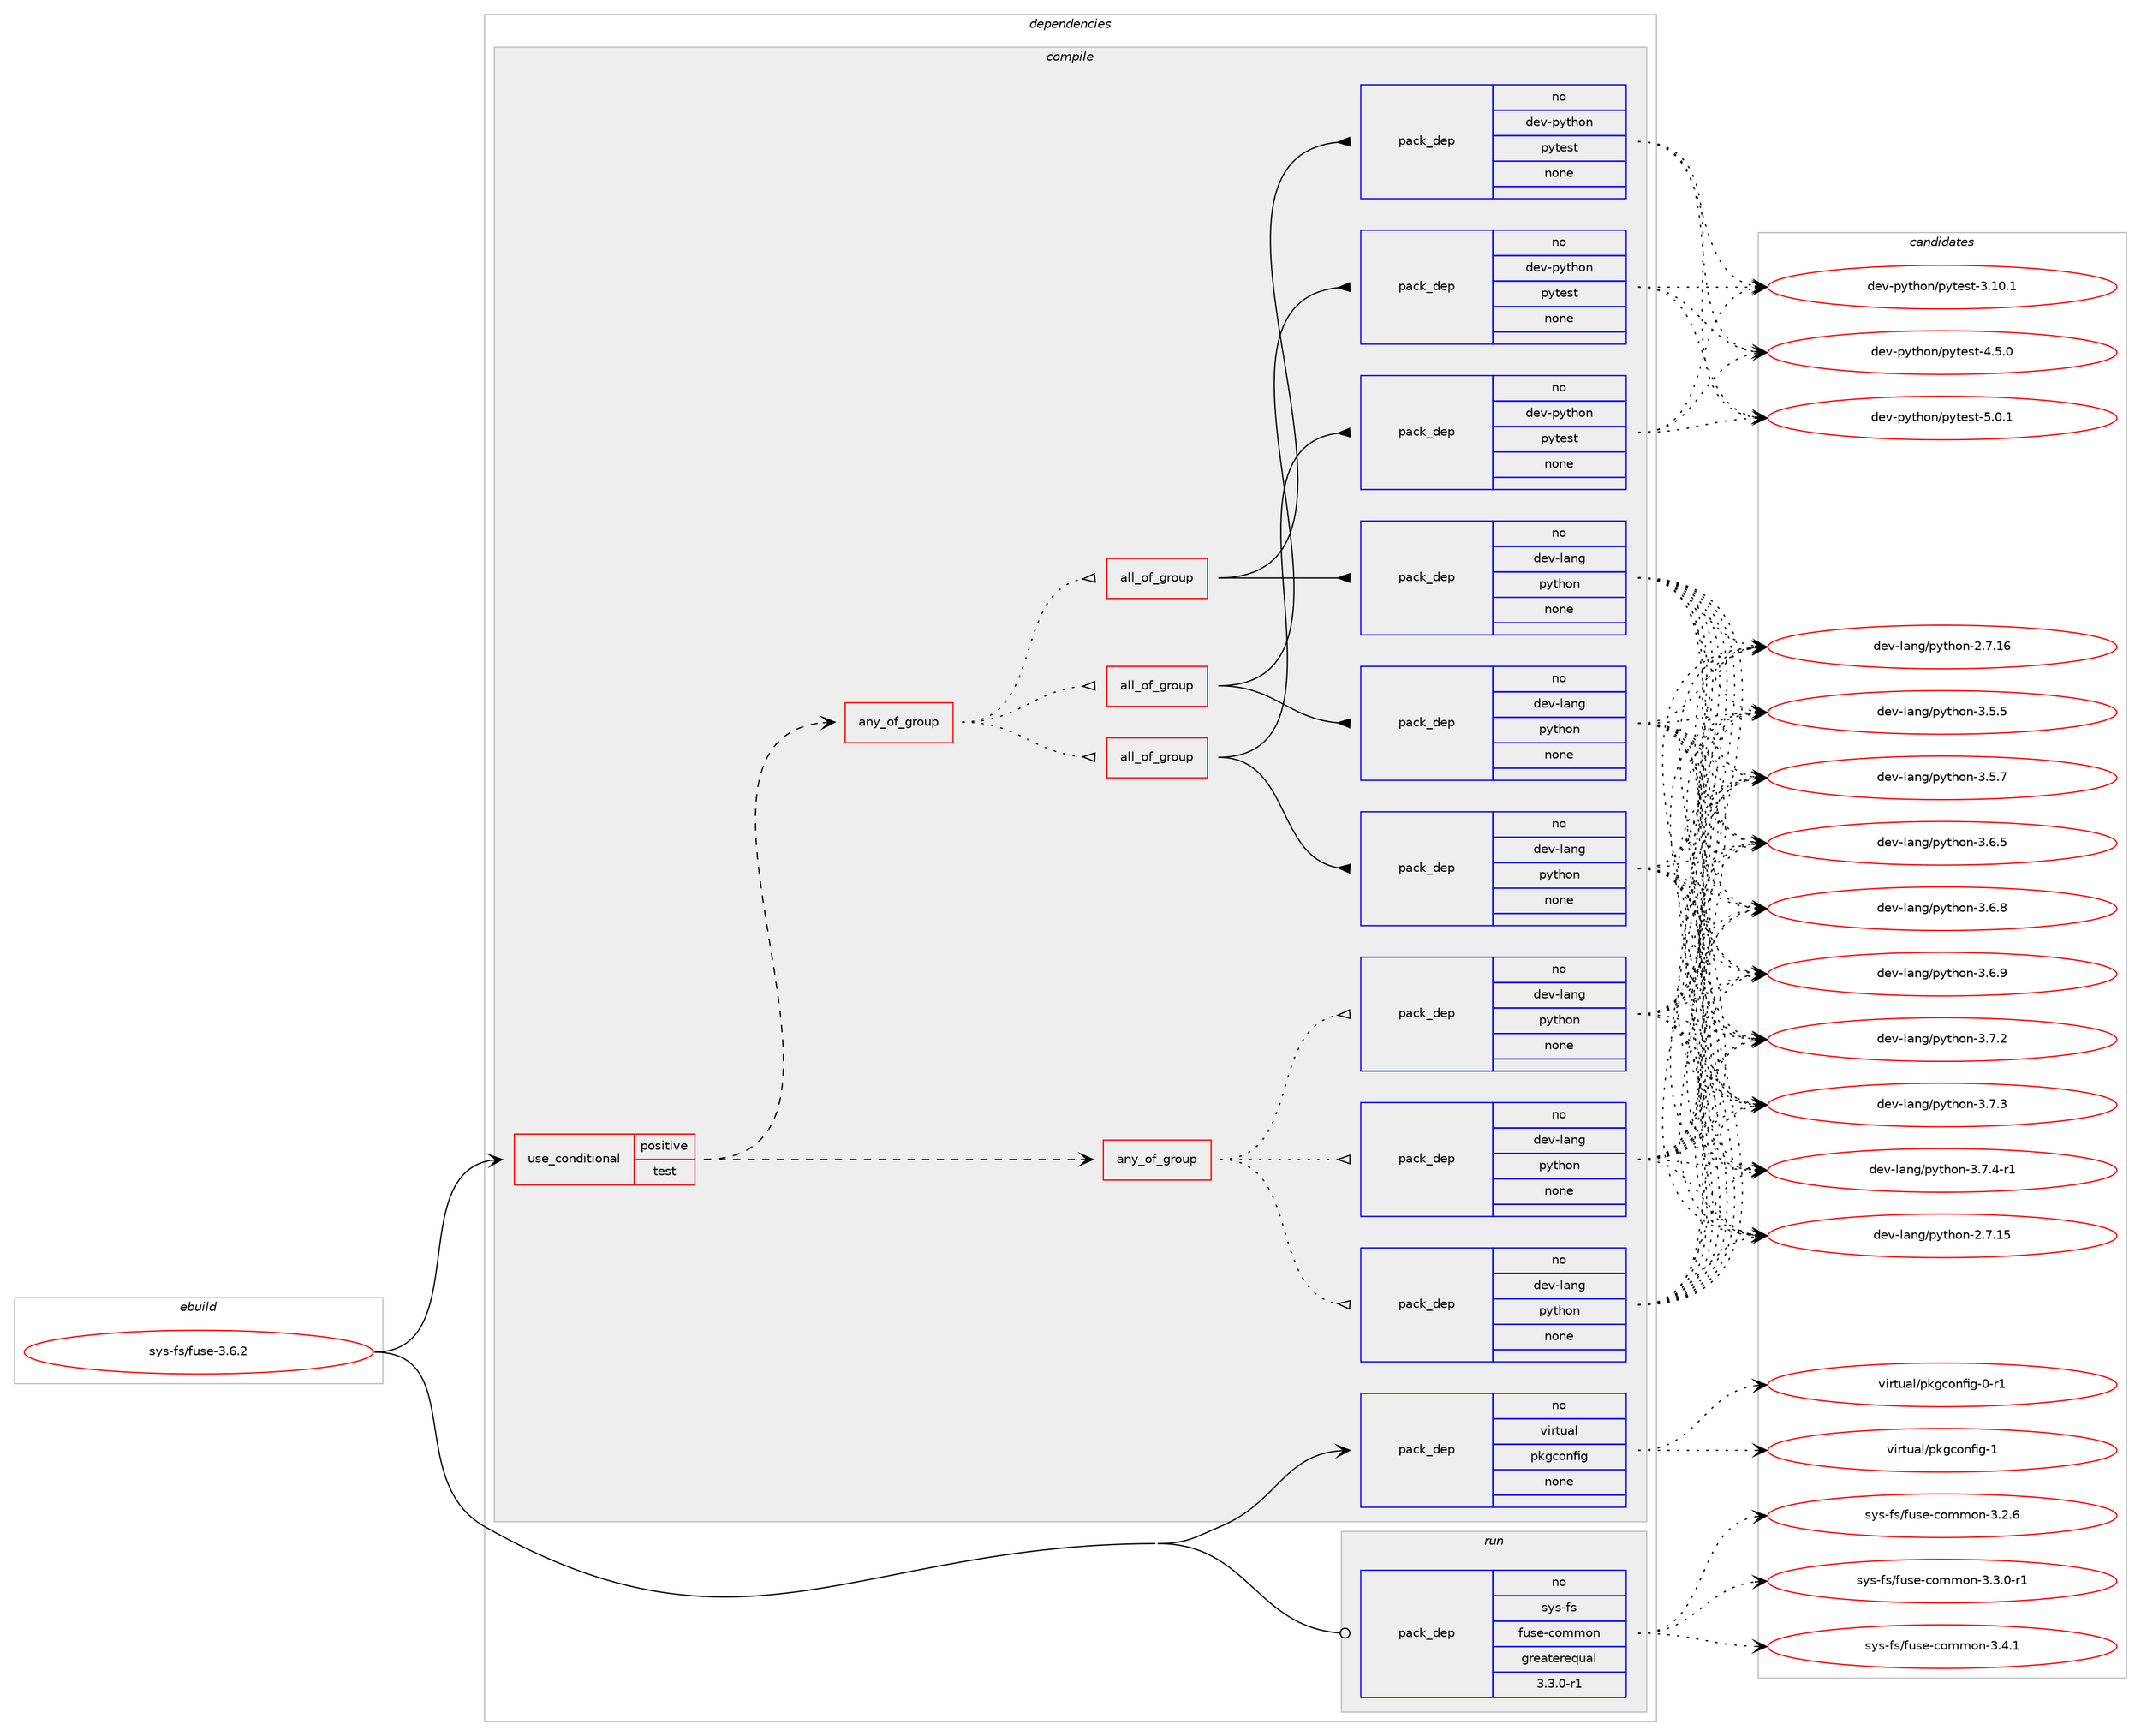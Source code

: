 digraph prolog {

# *************
# Graph options
# *************

newrank=true;
concentrate=true;
compound=true;
graph [rankdir=LR,fontname=Helvetica,fontsize=10,ranksep=1.5];#, ranksep=2.5, nodesep=0.2];
edge  [arrowhead=vee];
node  [fontname=Helvetica,fontsize=10];

# **********
# The ebuild
# **********

subgraph cluster_leftcol {
color=gray;
rank=same;
label=<<i>ebuild</i>>;
id [label="sys-fs/fuse-3.6.2", color=red, width=4, href="../sys-fs/fuse-3.6.2.svg"];
}

# ****************
# The dependencies
# ****************

subgraph cluster_midcol {
color=gray;
label=<<i>dependencies</i>>;
subgraph cluster_compile {
fillcolor="#eeeeee";
style=filled;
label=<<i>compile</i>>;
subgraph cond290 {
dependency1500 [label=<<TABLE BORDER="0" CELLBORDER="1" CELLSPACING="0" CELLPADDING="4"><TR><TD ROWSPAN="3" CELLPADDING="10">use_conditional</TD></TR><TR><TD>positive</TD></TR><TR><TD>test</TD></TR></TABLE>>, shape=none, color=red];
subgraph any20 {
dependency1501 [label=<<TABLE BORDER="0" CELLBORDER="1" CELLSPACING="0" CELLPADDING="4"><TR><TD CELLPADDING="10">any_of_group</TD></TR></TABLE>>, shape=none, color=red];subgraph pack1191 {
dependency1502 [label=<<TABLE BORDER="0" CELLBORDER="1" CELLSPACING="0" CELLPADDING="4" WIDTH="220"><TR><TD ROWSPAN="6" CELLPADDING="30">pack_dep</TD></TR><TR><TD WIDTH="110">no</TD></TR><TR><TD>dev-lang</TD></TR><TR><TD>python</TD></TR><TR><TD>none</TD></TR><TR><TD></TD></TR></TABLE>>, shape=none, color=blue];
}
dependency1501:e -> dependency1502:w [weight=20,style="dotted",arrowhead="oinv"];
subgraph pack1192 {
dependency1503 [label=<<TABLE BORDER="0" CELLBORDER="1" CELLSPACING="0" CELLPADDING="4" WIDTH="220"><TR><TD ROWSPAN="6" CELLPADDING="30">pack_dep</TD></TR><TR><TD WIDTH="110">no</TD></TR><TR><TD>dev-lang</TD></TR><TR><TD>python</TD></TR><TR><TD>none</TD></TR><TR><TD></TD></TR></TABLE>>, shape=none, color=blue];
}
dependency1501:e -> dependency1503:w [weight=20,style="dotted",arrowhead="oinv"];
subgraph pack1193 {
dependency1504 [label=<<TABLE BORDER="0" CELLBORDER="1" CELLSPACING="0" CELLPADDING="4" WIDTH="220"><TR><TD ROWSPAN="6" CELLPADDING="30">pack_dep</TD></TR><TR><TD WIDTH="110">no</TD></TR><TR><TD>dev-lang</TD></TR><TR><TD>python</TD></TR><TR><TD>none</TD></TR><TR><TD></TD></TR></TABLE>>, shape=none, color=blue];
}
dependency1501:e -> dependency1504:w [weight=20,style="dotted",arrowhead="oinv"];
}
dependency1500:e -> dependency1501:w [weight=20,style="dashed",arrowhead="vee"];
subgraph any21 {
dependency1505 [label=<<TABLE BORDER="0" CELLBORDER="1" CELLSPACING="0" CELLPADDING="4"><TR><TD CELLPADDING="10">any_of_group</TD></TR></TABLE>>, shape=none, color=red];subgraph all2 {
dependency1506 [label=<<TABLE BORDER="0" CELLBORDER="1" CELLSPACING="0" CELLPADDING="4"><TR><TD CELLPADDING="10">all_of_group</TD></TR></TABLE>>, shape=none, color=red];subgraph pack1194 {
dependency1507 [label=<<TABLE BORDER="0" CELLBORDER="1" CELLSPACING="0" CELLPADDING="4" WIDTH="220"><TR><TD ROWSPAN="6" CELLPADDING="30">pack_dep</TD></TR><TR><TD WIDTH="110">no</TD></TR><TR><TD>dev-lang</TD></TR><TR><TD>python</TD></TR><TR><TD>none</TD></TR><TR><TD></TD></TR></TABLE>>, shape=none, color=blue];
}
dependency1506:e -> dependency1507:w [weight=20,style="solid",arrowhead="inv"];
subgraph pack1195 {
dependency1508 [label=<<TABLE BORDER="0" CELLBORDER="1" CELLSPACING="0" CELLPADDING="4" WIDTH="220"><TR><TD ROWSPAN="6" CELLPADDING="30">pack_dep</TD></TR><TR><TD WIDTH="110">no</TD></TR><TR><TD>dev-python</TD></TR><TR><TD>pytest</TD></TR><TR><TD>none</TD></TR><TR><TD></TD></TR></TABLE>>, shape=none, color=blue];
}
dependency1506:e -> dependency1508:w [weight=20,style="solid",arrowhead="inv"];
}
dependency1505:e -> dependency1506:w [weight=20,style="dotted",arrowhead="oinv"];
subgraph all3 {
dependency1509 [label=<<TABLE BORDER="0" CELLBORDER="1" CELLSPACING="0" CELLPADDING="4"><TR><TD CELLPADDING="10">all_of_group</TD></TR></TABLE>>, shape=none, color=red];subgraph pack1196 {
dependency1510 [label=<<TABLE BORDER="0" CELLBORDER="1" CELLSPACING="0" CELLPADDING="4" WIDTH="220"><TR><TD ROWSPAN="6" CELLPADDING="30">pack_dep</TD></TR><TR><TD WIDTH="110">no</TD></TR><TR><TD>dev-lang</TD></TR><TR><TD>python</TD></TR><TR><TD>none</TD></TR><TR><TD></TD></TR></TABLE>>, shape=none, color=blue];
}
dependency1509:e -> dependency1510:w [weight=20,style="solid",arrowhead="inv"];
subgraph pack1197 {
dependency1511 [label=<<TABLE BORDER="0" CELLBORDER="1" CELLSPACING="0" CELLPADDING="4" WIDTH="220"><TR><TD ROWSPAN="6" CELLPADDING="30">pack_dep</TD></TR><TR><TD WIDTH="110">no</TD></TR><TR><TD>dev-python</TD></TR><TR><TD>pytest</TD></TR><TR><TD>none</TD></TR><TR><TD></TD></TR></TABLE>>, shape=none, color=blue];
}
dependency1509:e -> dependency1511:w [weight=20,style="solid",arrowhead="inv"];
}
dependency1505:e -> dependency1509:w [weight=20,style="dotted",arrowhead="oinv"];
subgraph all4 {
dependency1512 [label=<<TABLE BORDER="0" CELLBORDER="1" CELLSPACING="0" CELLPADDING="4"><TR><TD CELLPADDING="10">all_of_group</TD></TR></TABLE>>, shape=none, color=red];subgraph pack1198 {
dependency1513 [label=<<TABLE BORDER="0" CELLBORDER="1" CELLSPACING="0" CELLPADDING="4" WIDTH="220"><TR><TD ROWSPAN="6" CELLPADDING="30">pack_dep</TD></TR><TR><TD WIDTH="110">no</TD></TR><TR><TD>dev-lang</TD></TR><TR><TD>python</TD></TR><TR><TD>none</TD></TR><TR><TD></TD></TR></TABLE>>, shape=none, color=blue];
}
dependency1512:e -> dependency1513:w [weight=20,style="solid",arrowhead="inv"];
subgraph pack1199 {
dependency1514 [label=<<TABLE BORDER="0" CELLBORDER="1" CELLSPACING="0" CELLPADDING="4" WIDTH="220"><TR><TD ROWSPAN="6" CELLPADDING="30">pack_dep</TD></TR><TR><TD WIDTH="110">no</TD></TR><TR><TD>dev-python</TD></TR><TR><TD>pytest</TD></TR><TR><TD>none</TD></TR><TR><TD></TD></TR></TABLE>>, shape=none, color=blue];
}
dependency1512:e -> dependency1514:w [weight=20,style="solid",arrowhead="inv"];
}
dependency1505:e -> dependency1512:w [weight=20,style="dotted",arrowhead="oinv"];
}
dependency1500:e -> dependency1505:w [weight=20,style="dashed",arrowhead="vee"];
}
id:e -> dependency1500:w [weight=20,style="solid",arrowhead="vee"];
subgraph pack1200 {
dependency1515 [label=<<TABLE BORDER="0" CELLBORDER="1" CELLSPACING="0" CELLPADDING="4" WIDTH="220"><TR><TD ROWSPAN="6" CELLPADDING="30">pack_dep</TD></TR><TR><TD WIDTH="110">no</TD></TR><TR><TD>virtual</TD></TR><TR><TD>pkgconfig</TD></TR><TR><TD>none</TD></TR><TR><TD></TD></TR></TABLE>>, shape=none, color=blue];
}
id:e -> dependency1515:w [weight=20,style="solid",arrowhead="vee"];
}
subgraph cluster_compileandrun {
fillcolor="#eeeeee";
style=filled;
label=<<i>compile and run</i>>;
}
subgraph cluster_run {
fillcolor="#eeeeee";
style=filled;
label=<<i>run</i>>;
subgraph pack1201 {
dependency1516 [label=<<TABLE BORDER="0" CELLBORDER="1" CELLSPACING="0" CELLPADDING="4" WIDTH="220"><TR><TD ROWSPAN="6" CELLPADDING="30">pack_dep</TD></TR><TR><TD WIDTH="110">no</TD></TR><TR><TD>sys-fs</TD></TR><TR><TD>fuse-common</TD></TR><TR><TD>greaterequal</TD></TR><TR><TD>3.3.0-r1</TD></TR></TABLE>>, shape=none, color=blue];
}
id:e -> dependency1516:w [weight=20,style="solid",arrowhead="odot"];
}
}

# **************
# The candidates
# **************

subgraph cluster_choices {
rank=same;
color=gray;
label=<<i>candidates</i>>;

subgraph choice1191 {
color=black;
nodesep=1;
choice10010111845108971101034711212111610411111045504655464953 [label="dev-lang/python-2.7.15", color=red, width=4,href="../dev-lang/python-2.7.15.svg"];
choice10010111845108971101034711212111610411111045504655464954 [label="dev-lang/python-2.7.16", color=red, width=4,href="../dev-lang/python-2.7.16.svg"];
choice100101118451089711010347112121116104111110455146534653 [label="dev-lang/python-3.5.5", color=red, width=4,href="../dev-lang/python-3.5.5.svg"];
choice100101118451089711010347112121116104111110455146534655 [label="dev-lang/python-3.5.7", color=red, width=4,href="../dev-lang/python-3.5.7.svg"];
choice100101118451089711010347112121116104111110455146544653 [label="dev-lang/python-3.6.5", color=red, width=4,href="../dev-lang/python-3.6.5.svg"];
choice100101118451089711010347112121116104111110455146544656 [label="dev-lang/python-3.6.8", color=red, width=4,href="../dev-lang/python-3.6.8.svg"];
choice100101118451089711010347112121116104111110455146544657 [label="dev-lang/python-3.6.9", color=red, width=4,href="../dev-lang/python-3.6.9.svg"];
choice100101118451089711010347112121116104111110455146554650 [label="dev-lang/python-3.7.2", color=red, width=4,href="../dev-lang/python-3.7.2.svg"];
choice100101118451089711010347112121116104111110455146554651 [label="dev-lang/python-3.7.3", color=red, width=4,href="../dev-lang/python-3.7.3.svg"];
choice1001011184510897110103471121211161041111104551465546524511449 [label="dev-lang/python-3.7.4-r1", color=red, width=4,href="../dev-lang/python-3.7.4-r1.svg"];
dependency1502:e -> choice10010111845108971101034711212111610411111045504655464953:w [style=dotted,weight="100"];
dependency1502:e -> choice10010111845108971101034711212111610411111045504655464954:w [style=dotted,weight="100"];
dependency1502:e -> choice100101118451089711010347112121116104111110455146534653:w [style=dotted,weight="100"];
dependency1502:e -> choice100101118451089711010347112121116104111110455146534655:w [style=dotted,weight="100"];
dependency1502:e -> choice100101118451089711010347112121116104111110455146544653:w [style=dotted,weight="100"];
dependency1502:e -> choice100101118451089711010347112121116104111110455146544656:w [style=dotted,weight="100"];
dependency1502:e -> choice100101118451089711010347112121116104111110455146544657:w [style=dotted,weight="100"];
dependency1502:e -> choice100101118451089711010347112121116104111110455146554650:w [style=dotted,weight="100"];
dependency1502:e -> choice100101118451089711010347112121116104111110455146554651:w [style=dotted,weight="100"];
dependency1502:e -> choice1001011184510897110103471121211161041111104551465546524511449:w [style=dotted,weight="100"];
}
subgraph choice1192 {
color=black;
nodesep=1;
choice10010111845108971101034711212111610411111045504655464953 [label="dev-lang/python-2.7.15", color=red, width=4,href="../dev-lang/python-2.7.15.svg"];
choice10010111845108971101034711212111610411111045504655464954 [label="dev-lang/python-2.7.16", color=red, width=4,href="../dev-lang/python-2.7.16.svg"];
choice100101118451089711010347112121116104111110455146534653 [label="dev-lang/python-3.5.5", color=red, width=4,href="../dev-lang/python-3.5.5.svg"];
choice100101118451089711010347112121116104111110455146534655 [label="dev-lang/python-3.5.7", color=red, width=4,href="../dev-lang/python-3.5.7.svg"];
choice100101118451089711010347112121116104111110455146544653 [label="dev-lang/python-3.6.5", color=red, width=4,href="../dev-lang/python-3.6.5.svg"];
choice100101118451089711010347112121116104111110455146544656 [label="dev-lang/python-3.6.8", color=red, width=4,href="../dev-lang/python-3.6.8.svg"];
choice100101118451089711010347112121116104111110455146544657 [label="dev-lang/python-3.6.9", color=red, width=4,href="../dev-lang/python-3.6.9.svg"];
choice100101118451089711010347112121116104111110455146554650 [label="dev-lang/python-3.7.2", color=red, width=4,href="../dev-lang/python-3.7.2.svg"];
choice100101118451089711010347112121116104111110455146554651 [label="dev-lang/python-3.7.3", color=red, width=4,href="../dev-lang/python-3.7.3.svg"];
choice1001011184510897110103471121211161041111104551465546524511449 [label="dev-lang/python-3.7.4-r1", color=red, width=4,href="../dev-lang/python-3.7.4-r1.svg"];
dependency1503:e -> choice10010111845108971101034711212111610411111045504655464953:w [style=dotted,weight="100"];
dependency1503:e -> choice10010111845108971101034711212111610411111045504655464954:w [style=dotted,weight="100"];
dependency1503:e -> choice100101118451089711010347112121116104111110455146534653:w [style=dotted,weight="100"];
dependency1503:e -> choice100101118451089711010347112121116104111110455146534655:w [style=dotted,weight="100"];
dependency1503:e -> choice100101118451089711010347112121116104111110455146544653:w [style=dotted,weight="100"];
dependency1503:e -> choice100101118451089711010347112121116104111110455146544656:w [style=dotted,weight="100"];
dependency1503:e -> choice100101118451089711010347112121116104111110455146544657:w [style=dotted,weight="100"];
dependency1503:e -> choice100101118451089711010347112121116104111110455146554650:w [style=dotted,weight="100"];
dependency1503:e -> choice100101118451089711010347112121116104111110455146554651:w [style=dotted,weight="100"];
dependency1503:e -> choice1001011184510897110103471121211161041111104551465546524511449:w [style=dotted,weight="100"];
}
subgraph choice1193 {
color=black;
nodesep=1;
choice10010111845108971101034711212111610411111045504655464953 [label="dev-lang/python-2.7.15", color=red, width=4,href="../dev-lang/python-2.7.15.svg"];
choice10010111845108971101034711212111610411111045504655464954 [label="dev-lang/python-2.7.16", color=red, width=4,href="../dev-lang/python-2.7.16.svg"];
choice100101118451089711010347112121116104111110455146534653 [label="dev-lang/python-3.5.5", color=red, width=4,href="../dev-lang/python-3.5.5.svg"];
choice100101118451089711010347112121116104111110455146534655 [label="dev-lang/python-3.5.7", color=red, width=4,href="../dev-lang/python-3.5.7.svg"];
choice100101118451089711010347112121116104111110455146544653 [label="dev-lang/python-3.6.5", color=red, width=4,href="../dev-lang/python-3.6.5.svg"];
choice100101118451089711010347112121116104111110455146544656 [label="dev-lang/python-3.6.8", color=red, width=4,href="../dev-lang/python-3.6.8.svg"];
choice100101118451089711010347112121116104111110455146544657 [label="dev-lang/python-3.6.9", color=red, width=4,href="../dev-lang/python-3.6.9.svg"];
choice100101118451089711010347112121116104111110455146554650 [label="dev-lang/python-3.7.2", color=red, width=4,href="../dev-lang/python-3.7.2.svg"];
choice100101118451089711010347112121116104111110455146554651 [label="dev-lang/python-3.7.3", color=red, width=4,href="../dev-lang/python-3.7.3.svg"];
choice1001011184510897110103471121211161041111104551465546524511449 [label="dev-lang/python-3.7.4-r1", color=red, width=4,href="../dev-lang/python-3.7.4-r1.svg"];
dependency1504:e -> choice10010111845108971101034711212111610411111045504655464953:w [style=dotted,weight="100"];
dependency1504:e -> choice10010111845108971101034711212111610411111045504655464954:w [style=dotted,weight="100"];
dependency1504:e -> choice100101118451089711010347112121116104111110455146534653:w [style=dotted,weight="100"];
dependency1504:e -> choice100101118451089711010347112121116104111110455146534655:w [style=dotted,weight="100"];
dependency1504:e -> choice100101118451089711010347112121116104111110455146544653:w [style=dotted,weight="100"];
dependency1504:e -> choice100101118451089711010347112121116104111110455146544656:w [style=dotted,weight="100"];
dependency1504:e -> choice100101118451089711010347112121116104111110455146544657:w [style=dotted,weight="100"];
dependency1504:e -> choice100101118451089711010347112121116104111110455146554650:w [style=dotted,weight="100"];
dependency1504:e -> choice100101118451089711010347112121116104111110455146554651:w [style=dotted,weight="100"];
dependency1504:e -> choice1001011184510897110103471121211161041111104551465546524511449:w [style=dotted,weight="100"];
}
subgraph choice1194 {
color=black;
nodesep=1;
choice10010111845108971101034711212111610411111045504655464953 [label="dev-lang/python-2.7.15", color=red, width=4,href="../dev-lang/python-2.7.15.svg"];
choice10010111845108971101034711212111610411111045504655464954 [label="dev-lang/python-2.7.16", color=red, width=4,href="../dev-lang/python-2.7.16.svg"];
choice100101118451089711010347112121116104111110455146534653 [label="dev-lang/python-3.5.5", color=red, width=4,href="../dev-lang/python-3.5.5.svg"];
choice100101118451089711010347112121116104111110455146534655 [label="dev-lang/python-3.5.7", color=red, width=4,href="../dev-lang/python-3.5.7.svg"];
choice100101118451089711010347112121116104111110455146544653 [label="dev-lang/python-3.6.5", color=red, width=4,href="../dev-lang/python-3.6.5.svg"];
choice100101118451089711010347112121116104111110455146544656 [label="dev-lang/python-3.6.8", color=red, width=4,href="../dev-lang/python-3.6.8.svg"];
choice100101118451089711010347112121116104111110455146544657 [label="dev-lang/python-3.6.9", color=red, width=4,href="../dev-lang/python-3.6.9.svg"];
choice100101118451089711010347112121116104111110455146554650 [label="dev-lang/python-3.7.2", color=red, width=4,href="../dev-lang/python-3.7.2.svg"];
choice100101118451089711010347112121116104111110455146554651 [label="dev-lang/python-3.7.3", color=red, width=4,href="../dev-lang/python-3.7.3.svg"];
choice1001011184510897110103471121211161041111104551465546524511449 [label="dev-lang/python-3.7.4-r1", color=red, width=4,href="../dev-lang/python-3.7.4-r1.svg"];
dependency1507:e -> choice10010111845108971101034711212111610411111045504655464953:w [style=dotted,weight="100"];
dependency1507:e -> choice10010111845108971101034711212111610411111045504655464954:w [style=dotted,weight="100"];
dependency1507:e -> choice100101118451089711010347112121116104111110455146534653:w [style=dotted,weight="100"];
dependency1507:e -> choice100101118451089711010347112121116104111110455146534655:w [style=dotted,weight="100"];
dependency1507:e -> choice100101118451089711010347112121116104111110455146544653:w [style=dotted,weight="100"];
dependency1507:e -> choice100101118451089711010347112121116104111110455146544656:w [style=dotted,weight="100"];
dependency1507:e -> choice100101118451089711010347112121116104111110455146544657:w [style=dotted,weight="100"];
dependency1507:e -> choice100101118451089711010347112121116104111110455146554650:w [style=dotted,weight="100"];
dependency1507:e -> choice100101118451089711010347112121116104111110455146554651:w [style=dotted,weight="100"];
dependency1507:e -> choice1001011184510897110103471121211161041111104551465546524511449:w [style=dotted,weight="100"];
}
subgraph choice1195 {
color=black;
nodesep=1;
choice100101118451121211161041111104711212111610111511645514649484649 [label="dev-python/pytest-3.10.1", color=red, width=4,href="../dev-python/pytest-3.10.1.svg"];
choice1001011184511212111610411111047112121116101115116455246534648 [label="dev-python/pytest-4.5.0", color=red, width=4,href="../dev-python/pytest-4.5.0.svg"];
choice1001011184511212111610411111047112121116101115116455346484649 [label="dev-python/pytest-5.0.1", color=red, width=4,href="../dev-python/pytest-5.0.1.svg"];
dependency1508:e -> choice100101118451121211161041111104711212111610111511645514649484649:w [style=dotted,weight="100"];
dependency1508:e -> choice1001011184511212111610411111047112121116101115116455246534648:w [style=dotted,weight="100"];
dependency1508:e -> choice1001011184511212111610411111047112121116101115116455346484649:w [style=dotted,weight="100"];
}
subgraph choice1196 {
color=black;
nodesep=1;
choice10010111845108971101034711212111610411111045504655464953 [label="dev-lang/python-2.7.15", color=red, width=4,href="../dev-lang/python-2.7.15.svg"];
choice10010111845108971101034711212111610411111045504655464954 [label="dev-lang/python-2.7.16", color=red, width=4,href="../dev-lang/python-2.7.16.svg"];
choice100101118451089711010347112121116104111110455146534653 [label="dev-lang/python-3.5.5", color=red, width=4,href="../dev-lang/python-3.5.5.svg"];
choice100101118451089711010347112121116104111110455146534655 [label="dev-lang/python-3.5.7", color=red, width=4,href="../dev-lang/python-3.5.7.svg"];
choice100101118451089711010347112121116104111110455146544653 [label="dev-lang/python-3.6.5", color=red, width=4,href="../dev-lang/python-3.6.5.svg"];
choice100101118451089711010347112121116104111110455146544656 [label="dev-lang/python-3.6.8", color=red, width=4,href="../dev-lang/python-3.6.8.svg"];
choice100101118451089711010347112121116104111110455146544657 [label="dev-lang/python-3.6.9", color=red, width=4,href="../dev-lang/python-3.6.9.svg"];
choice100101118451089711010347112121116104111110455146554650 [label="dev-lang/python-3.7.2", color=red, width=4,href="../dev-lang/python-3.7.2.svg"];
choice100101118451089711010347112121116104111110455146554651 [label="dev-lang/python-3.7.3", color=red, width=4,href="../dev-lang/python-3.7.3.svg"];
choice1001011184510897110103471121211161041111104551465546524511449 [label="dev-lang/python-3.7.4-r1", color=red, width=4,href="../dev-lang/python-3.7.4-r1.svg"];
dependency1510:e -> choice10010111845108971101034711212111610411111045504655464953:w [style=dotted,weight="100"];
dependency1510:e -> choice10010111845108971101034711212111610411111045504655464954:w [style=dotted,weight="100"];
dependency1510:e -> choice100101118451089711010347112121116104111110455146534653:w [style=dotted,weight="100"];
dependency1510:e -> choice100101118451089711010347112121116104111110455146534655:w [style=dotted,weight="100"];
dependency1510:e -> choice100101118451089711010347112121116104111110455146544653:w [style=dotted,weight="100"];
dependency1510:e -> choice100101118451089711010347112121116104111110455146544656:w [style=dotted,weight="100"];
dependency1510:e -> choice100101118451089711010347112121116104111110455146544657:w [style=dotted,weight="100"];
dependency1510:e -> choice100101118451089711010347112121116104111110455146554650:w [style=dotted,weight="100"];
dependency1510:e -> choice100101118451089711010347112121116104111110455146554651:w [style=dotted,weight="100"];
dependency1510:e -> choice1001011184510897110103471121211161041111104551465546524511449:w [style=dotted,weight="100"];
}
subgraph choice1197 {
color=black;
nodesep=1;
choice100101118451121211161041111104711212111610111511645514649484649 [label="dev-python/pytest-3.10.1", color=red, width=4,href="../dev-python/pytest-3.10.1.svg"];
choice1001011184511212111610411111047112121116101115116455246534648 [label="dev-python/pytest-4.5.0", color=red, width=4,href="../dev-python/pytest-4.5.0.svg"];
choice1001011184511212111610411111047112121116101115116455346484649 [label="dev-python/pytest-5.0.1", color=red, width=4,href="../dev-python/pytest-5.0.1.svg"];
dependency1511:e -> choice100101118451121211161041111104711212111610111511645514649484649:w [style=dotted,weight="100"];
dependency1511:e -> choice1001011184511212111610411111047112121116101115116455246534648:w [style=dotted,weight="100"];
dependency1511:e -> choice1001011184511212111610411111047112121116101115116455346484649:w [style=dotted,weight="100"];
}
subgraph choice1198 {
color=black;
nodesep=1;
choice10010111845108971101034711212111610411111045504655464953 [label="dev-lang/python-2.7.15", color=red, width=4,href="../dev-lang/python-2.7.15.svg"];
choice10010111845108971101034711212111610411111045504655464954 [label="dev-lang/python-2.7.16", color=red, width=4,href="../dev-lang/python-2.7.16.svg"];
choice100101118451089711010347112121116104111110455146534653 [label="dev-lang/python-3.5.5", color=red, width=4,href="../dev-lang/python-3.5.5.svg"];
choice100101118451089711010347112121116104111110455146534655 [label="dev-lang/python-3.5.7", color=red, width=4,href="../dev-lang/python-3.5.7.svg"];
choice100101118451089711010347112121116104111110455146544653 [label="dev-lang/python-3.6.5", color=red, width=4,href="../dev-lang/python-3.6.5.svg"];
choice100101118451089711010347112121116104111110455146544656 [label="dev-lang/python-3.6.8", color=red, width=4,href="../dev-lang/python-3.6.8.svg"];
choice100101118451089711010347112121116104111110455146544657 [label="dev-lang/python-3.6.9", color=red, width=4,href="../dev-lang/python-3.6.9.svg"];
choice100101118451089711010347112121116104111110455146554650 [label="dev-lang/python-3.7.2", color=red, width=4,href="../dev-lang/python-3.7.2.svg"];
choice100101118451089711010347112121116104111110455146554651 [label="dev-lang/python-3.7.3", color=red, width=4,href="../dev-lang/python-3.7.3.svg"];
choice1001011184510897110103471121211161041111104551465546524511449 [label="dev-lang/python-3.7.4-r1", color=red, width=4,href="../dev-lang/python-3.7.4-r1.svg"];
dependency1513:e -> choice10010111845108971101034711212111610411111045504655464953:w [style=dotted,weight="100"];
dependency1513:e -> choice10010111845108971101034711212111610411111045504655464954:w [style=dotted,weight="100"];
dependency1513:e -> choice100101118451089711010347112121116104111110455146534653:w [style=dotted,weight="100"];
dependency1513:e -> choice100101118451089711010347112121116104111110455146534655:w [style=dotted,weight="100"];
dependency1513:e -> choice100101118451089711010347112121116104111110455146544653:w [style=dotted,weight="100"];
dependency1513:e -> choice100101118451089711010347112121116104111110455146544656:w [style=dotted,weight="100"];
dependency1513:e -> choice100101118451089711010347112121116104111110455146544657:w [style=dotted,weight="100"];
dependency1513:e -> choice100101118451089711010347112121116104111110455146554650:w [style=dotted,weight="100"];
dependency1513:e -> choice100101118451089711010347112121116104111110455146554651:w [style=dotted,weight="100"];
dependency1513:e -> choice1001011184510897110103471121211161041111104551465546524511449:w [style=dotted,weight="100"];
}
subgraph choice1199 {
color=black;
nodesep=1;
choice100101118451121211161041111104711212111610111511645514649484649 [label="dev-python/pytest-3.10.1", color=red, width=4,href="../dev-python/pytest-3.10.1.svg"];
choice1001011184511212111610411111047112121116101115116455246534648 [label="dev-python/pytest-4.5.0", color=red, width=4,href="../dev-python/pytest-4.5.0.svg"];
choice1001011184511212111610411111047112121116101115116455346484649 [label="dev-python/pytest-5.0.1", color=red, width=4,href="../dev-python/pytest-5.0.1.svg"];
dependency1514:e -> choice100101118451121211161041111104711212111610111511645514649484649:w [style=dotted,weight="100"];
dependency1514:e -> choice1001011184511212111610411111047112121116101115116455246534648:w [style=dotted,weight="100"];
dependency1514:e -> choice1001011184511212111610411111047112121116101115116455346484649:w [style=dotted,weight="100"];
}
subgraph choice1200 {
color=black;
nodesep=1;
choice11810511411611797108471121071039911111010210510345484511449 [label="virtual/pkgconfig-0-r1", color=red, width=4,href="../virtual/pkgconfig-0-r1.svg"];
choice1181051141161179710847112107103991111101021051034549 [label="virtual/pkgconfig-1", color=red, width=4,href="../virtual/pkgconfig-1.svg"];
dependency1515:e -> choice11810511411611797108471121071039911111010210510345484511449:w [style=dotted,weight="100"];
dependency1515:e -> choice1181051141161179710847112107103991111101021051034549:w [style=dotted,weight="100"];
}
subgraph choice1201 {
color=black;
nodesep=1;
choice11512111545102115471021171151014599111109109111110455146504654 [label="sys-fs/fuse-common-3.2.6", color=red, width=4,href="../sys-fs/fuse-common-3.2.6.svg"];
choice115121115451021154710211711510145991111091091111104551465146484511449 [label="sys-fs/fuse-common-3.3.0-r1", color=red, width=4,href="../sys-fs/fuse-common-3.3.0-r1.svg"];
choice11512111545102115471021171151014599111109109111110455146524649 [label="sys-fs/fuse-common-3.4.1", color=red, width=4,href="../sys-fs/fuse-common-3.4.1.svg"];
dependency1516:e -> choice11512111545102115471021171151014599111109109111110455146504654:w [style=dotted,weight="100"];
dependency1516:e -> choice115121115451021154710211711510145991111091091111104551465146484511449:w [style=dotted,weight="100"];
dependency1516:e -> choice11512111545102115471021171151014599111109109111110455146524649:w [style=dotted,weight="100"];
}
}

}
